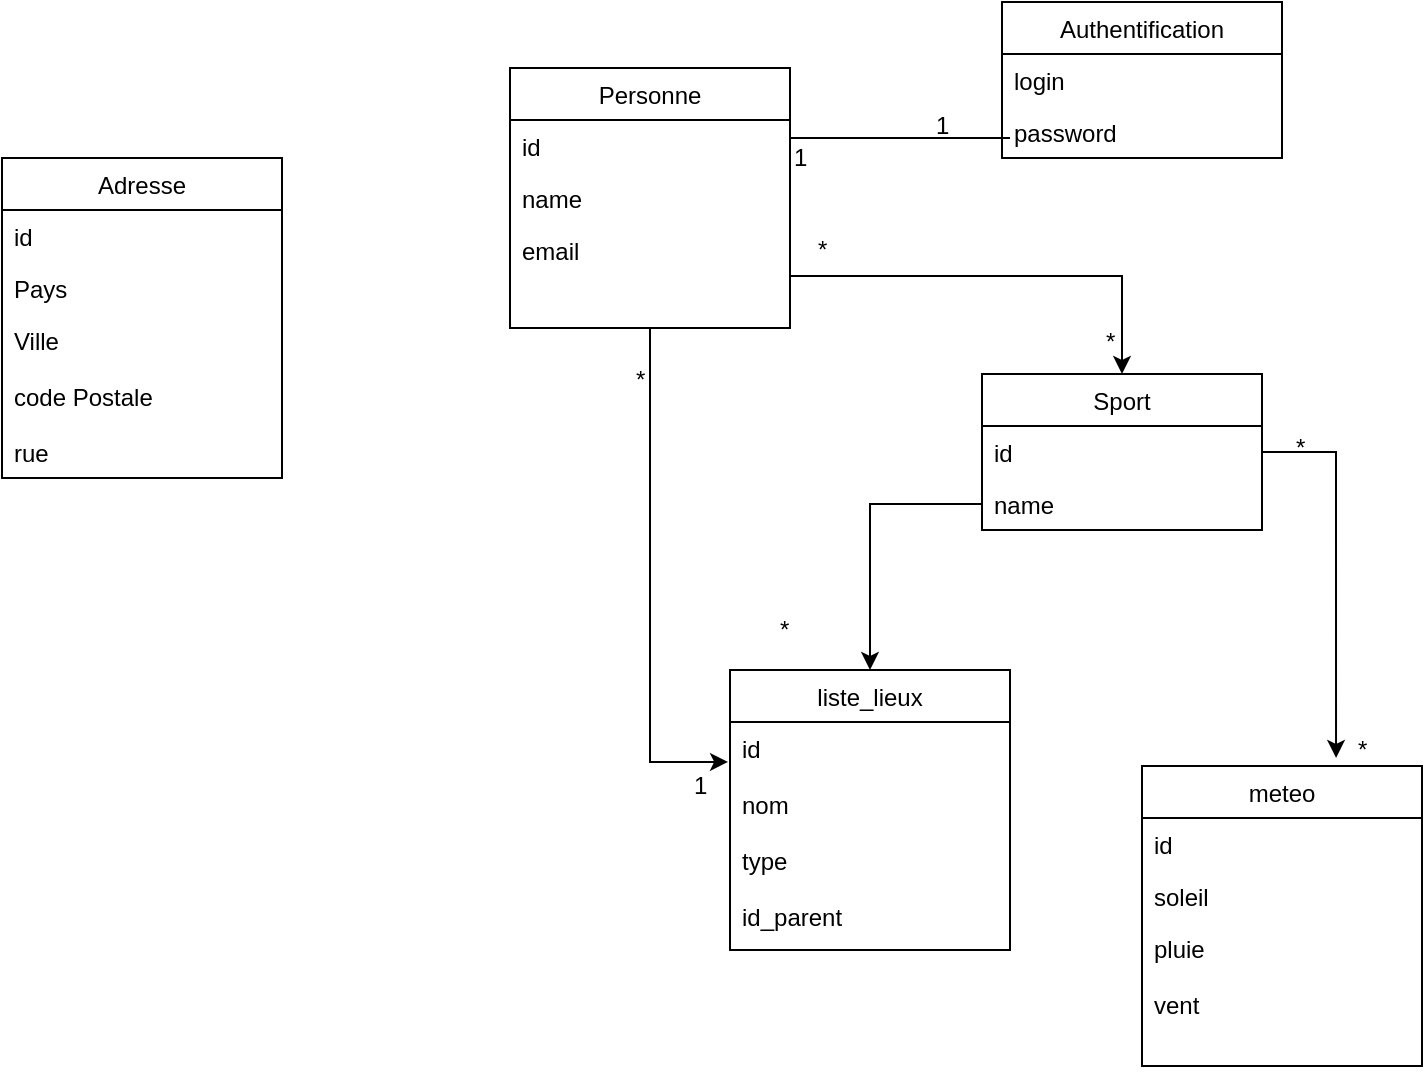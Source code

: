 <mxfile pages="1" version="11.2.8" type="device"><diagram id="SivciyxE9x7qpLgasdzR" name="Page-1"><mxGraphModel dx="864" dy="450" grid="1" gridSize="10" guides="1" tooltips="1" connect="1" arrows="1" fold="1" page="1" pageScale="1" pageWidth="827" pageHeight="1169" math="0" shadow="0"><root><mxCell id="0"/><mxCell id="1" parent="0"/><mxCell id="HJeXC2twQj5sRhCE4yld-15" style="edgeStyle=orthogonalEdgeStyle;rounded=0;orthogonalLoop=1;jettySize=auto;html=1;entryX=-0.007;entryY=0.175;entryDx=0;entryDy=0;entryPerimeter=0;" edge="1" parent="1" source="Qas0FBLucZXp7yFawrkd-1" target="Qas0FBLucZXp7yFawrkd-26"><mxGeometry relative="1" as="geometry"/></mxCell><mxCell id="Qas0FBLucZXp7yFawrkd-1" value="Personne" style="swimlane;fontStyle=0;childLayout=stackLayout;horizontal=1;startSize=26;fillColor=none;horizontalStack=0;resizeParent=1;resizeParentMax=0;resizeLast=0;collapsible=1;marginBottom=0;" parent="1" vertex="1"><mxGeometry x="280" y="59" width="140" height="130" as="geometry"/></mxCell><mxCell id="Qas0FBLucZXp7yFawrkd-2" value="id" style="text;strokeColor=none;fillColor=none;align=left;verticalAlign=top;spacingLeft=4;spacingRight=4;overflow=hidden;rotatable=0;points=[[0,0.5],[1,0.5]];portConstraint=eastwest;" parent="Qas0FBLucZXp7yFawrkd-1" vertex="1"><mxGeometry y="26" width="140" height="26" as="geometry"/></mxCell><mxCell id="Qas0FBLucZXp7yFawrkd-42" value="name" style="text;strokeColor=none;fillColor=none;align=left;verticalAlign=top;spacingLeft=4;spacingRight=4;overflow=hidden;rotatable=0;points=[[0,0.5],[1,0.5]];portConstraint=eastwest;" parent="Qas0FBLucZXp7yFawrkd-1" vertex="1"><mxGeometry y="52" width="140" height="26" as="geometry"/></mxCell><mxCell id="Qas0FBLucZXp7yFawrkd-4" value="email&#xA;" style="text;strokeColor=none;fillColor=none;align=left;verticalAlign=top;spacingLeft=4;spacingRight=4;overflow=hidden;rotatable=0;points=[[0,0.5],[1,0.5]];portConstraint=eastwest;" parent="Qas0FBLucZXp7yFawrkd-1" vertex="1"><mxGeometry y="78" width="140" height="52" as="geometry"/></mxCell><mxCell id="Qas0FBLucZXp7yFawrkd-8" value="Authentification" style="swimlane;fontStyle=0;childLayout=stackLayout;horizontal=1;startSize=26;fillColor=none;horizontalStack=0;resizeParent=1;resizeParentMax=0;resizeLast=0;collapsible=1;marginBottom=0;" parent="1" vertex="1"><mxGeometry x="526" y="26" width="140" height="78" as="geometry"/></mxCell><mxCell id="Qas0FBLucZXp7yFawrkd-9" value="login" style="text;strokeColor=none;fillColor=none;align=left;verticalAlign=top;spacingLeft=4;spacingRight=4;overflow=hidden;rotatable=0;points=[[0,0.5],[1,0.5]];portConstraint=eastwest;" parent="Qas0FBLucZXp7yFawrkd-8" vertex="1"><mxGeometry y="26" width="140" height="26" as="geometry"/></mxCell><mxCell id="Qas0FBLucZXp7yFawrkd-10" value="password" style="text;strokeColor=none;fillColor=none;align=left;verticalAlign=top;spacingLeft=4;spacingRight=4;overflow=hidden;rotatable=0;points=[[0,0.5],[1,0.5]];portConstraint=eastwest;" parent="Qas0FBLucZXp7yFawrkd-8" vertex="1"><mxGeometry y="52" width="140" height="26" as="geometry"/></mxCell><mxCell id="Qas0FBLucZXp7yFawrkd-16" value="Sport" style="swimlane;fontStyle=0;childLayout=stackLayout;horizontal=1;startSize=26;fillColor=none;horizontalStack=0;resizeParent=1;resizeParentMax=0;resizeLast=0;collapsible=1;marginBottom=0;" parent="1" vertex="1"><mxGeometry x="516" y="212" width="140" height="78" as="geometry"/></mxCell><mxCell id="Qas0FBLucZXp7yFawrkd-17" value="id" style="text;strokeColor=none;fillColor=none;align=left;verticalAlign=top;spacingLeft=4;spacingRight=4;overflow=hidden;rotatable=0;points=[[0,0.5],[1,0.5]];portConstraint=eastwest;" parent="Qas0FBLucZXp7yFawrkd-16" vertex="1"><mxGeometry y="26" width="140" height="26" as="geometry"/></mxCell><mxCell id="Qas0FBLucZXp7yFawrkd-18" value="name" style="text;strokeColor=none;fillColor=none;align=left;verticalAlign=top;spacingLeft=4;spacingRight=4;overflow=hidden;rotatable=0;points=[[0,0.5],[1,0.5]];portConstraint=eastwest;" parent="Qas0FBLucZXp7yFawrkd-16" vertex="1"><mxGeometry y="52" width="140" height="26" as="geometry"/></mxCell><mxCell id="Qas0FBLucZXp7yFawrkd-20" value="Adresse" style="swimlane;fontStyle=0;childLayout=stackLayout;horizontal=1;startSize=26;fillColor=none;horizontalStack=0;resizeParent=1;resizeParentMax=0;resizeLast=0;collapsible=1;marginBottom=0;" parent="1" vertex="1"><mxGeometry x="26" y="104" width="140" height="160" as="geometry"/></mxCell><mxCell id="Qas0FBLucZXp7yFawrkd-21" value="id" style="text;strokeColor=none;fillColor=none;align=left;verticalAlign=top;spacingLeft=4;spacingRight=4;overflow=hidden;rotatable=0;points=[[0,0.5],[1,0.5]];portConstraint=eastwest;" parent="Qas0FBLucZXp7yFawrkd-20" vertex="1"><mxGeometry y="26" width="140" height="26" as="geometry"/></mxCell><mxCell id="Qas0FBLucZXp7yFawrkd-22" value="Pays" style="text;strokeColor=none;fillColor=none;align=left;verticalAlign=top;spacingLeft=4;spacingRight=4;overflow=hidden;rotatable=0;points=[[0,0.5],[1,0.5]];portConstraint=eastwest;" parent="Qas0FBLucZXp7yFawrkd-20" vertex="1"><mxGeometry y="52" width="140" height="26" as="geometry"/></mxCell><mxCell id="Qas0FBLucZXp7yFawrkd-23" value="Ville&#xA;&#xA;code Postale&#xA;&#xA;rue" style="text;strokeColor=none;fillColor=none;align=left;verticalAlign=top;spacingLeft=4;spacingRight=4;overflow=hidden;rotatable=0;points=[[0,0.5],[1,0.5]];portConstraint=eastwest;" parent="Qas0FBLucZXp7yFawrkd-20" vertex="1"><mxGeometry y="78" width="140" height="82" as="geometry"/></mxCell><mxCell id="Qas0FBLucZXp7yFawrkd-25" value="liste_lieux" style="swimlane;fontStyle=0;childLayout=stackLayout;horizontal=1;startSize=26;fillColor=none;horizontalStack=0;resizeParent=1;resizeParentMax=0;resizeLast=0;collapsible=1;marginBottom=0;" parent="1" vertex="1"><mxGeometry x="390" y="360" width="140" height="140" as="geometry"/></mxCell><mxCell id="Qas0FBLucZXp7yFawrkd-26" value="id&#xA;&#xA;nom&#xA;&#xA;type&#xA;&#xA;id_parent" style="text;strokeColor=none;fillColor=none;align=left;verticalAlign=top;spacingLeft=4;spacingRight=4;overflow=hidden;rotatable=0;points=[[0,0.5],[1,0.5]];portConstraint=eastwest;" parent="Qas0FBLucZXp7yFawrkd-25" vertex="1"><mxGeometry y="26" width="140" height="114" as="geometry"/></mxCell><mxCell id="Qas0FBLucZXp7yFawrkd-38" value="meteo" style="swimlane;fontStyle=0;childLayout=stackLayout;horizontal=1;startSize=26;fillColor=none;horizontalStack=0;resizeParent=1;resizeParentMax=0;resizeLast=0;collapsible=1;marginBottom=0;" parent="1" vertex="1"><mxGeometry x="596" y="408" width="140" height="150" as="geometry"/></mxCell><mxCell id="Qas0FBLucZXp7yFawrkd-39" value="id" style="text;strokeColor=none;fillColor=none;align=left;verticalAlign=top;spacingLeft=4;spacingRight=4;overflow=hidden;rotatable=0;points=[[0,0.5],[1,0.5]];portConstraint=eastwest;" parent="Qas0FBLucZXp7yFawrkd-38" vertex="1"><mxGeometry y="26" width="140" height="26" as="geometry"/></mxCell><mxCell id="Qas0FBLucZXp7yFawrkd-40" value="soleil" style="text;strokeColor=none;fillColor=none;align=left;verticalAlign=top;spacingLeft=4;spacingRight=4;overflow=hidden;rotatable=0;points=[[0,0.5],[1,0.5]];portConstraint=eastwest;" parent="Qas0FBLucZXp7yFawrkd-38" vertex="1"><mxGeometry y="52" width="140" height="26" as="geometry"/></mxCell><mxCell id="Qas0FBLucZXp7yFawrkd-41" value="pluie&#xA;&#xA;vent" style="text;strokeColor=none;fillColor=none;align=left;verticalAlign=top;spacingLeft=4;spacingRight=4;overflow=hidden;rotatable=0;points=[[0,0.5],[1,0.5]];portConstraint=eastwest;" parent="Qas0FBLucZXp7yFawrkd-38" vertex="1"><mxGeometry y="78" width="140" height="72" as="geometry"/></mxCell><mxCell id="HJeXC2twQj5sRhCE4yld-1" value="" style="line;strokeWidth=1;fillColor=none;align=left;verticalAlign=middle;spacingTop=-1;spacingLeft=3;spacingRight=3;rotatable=0;labelPosition=right;points=[];portConstraint=eastwest;" vertex="1" parent="1"><mxGeometry x="420" y="90" width="110" height="8" as="geometry"/></mxCell><mxCell id="HJeXC2twQj5sRhCE4yld-2" value="1" style="text;html=1;resizable=0;points=[];autosize=1;align=left;verticalAlign=top;spacingTop=-4;" vertex="1" parent="1"><mxGeometry x="491" y="78" width="20" height="20" as="geometry"/></mxCell><mxCell id="HJeXC2twQj5sRhCE4yld-3" value="1" style="text;html=1;resizable=0;points=[];autosize=1;align=left;verticalAlign=top;spacingTop=-4;" vertex="1" parent="1"><mxGeometry x="420" y="94" width="20" height="20" as="geometry"/></mxCell><mxCell id="HJeXC2twQj5sRhCE4yld-7" value="*" style="text;html=1;resizable=0;points=[];autosize=1;align=left;verticalAlign=top;spacingTop=-4;" vertex="1" parent="1"><mxGeometry x="432" y="140" width="20" height="20" as="geometry"/></mxCell><mxCell id="HJeXC2twQj5sRhCE4yld-8" value="*" style="text;html=1;resizable=0;points=[];autosize=1;align=left;verticalAlign=top;spacingTop=-4;" vertex="1" parent="1"><mxGeometry x="576" y="186" width="20" height="20" as="geometry"/></mxCell><mxCell id="HJeXC2twQj5sRhCE4yld-9" style="edgeStyle=orthogonalEdgeStyle;rounded=0;orthogonalLoop=1;jettySize=auto;html=1;" edge="1" parent="1" source="Qas0FBLucZXp7yFawrkd-18" target="Qas0FBLucZXp7yFawrkd-25"><mxGeometry relative="1" as="geometry"/></mxCell><mxCell id="HJeXC2twQj5sRhCE4yld-10" value="*" style="text;html=1;resizable=0;points=[];autosize=1;align=left;verticalAlign=top;spacingTop=-4;" vertex="1" parent="1"><mxGeometry x="413" y="330" width="20" height="20" as="geometry"/></mxCell><mxCell id="HJeXC2twQj5sRhCE4yld-11" style="edgeStyle=orthogonalEdgeStyle;rounded=0;orthogonalLoop=1;jettySize=auto;html=1;entryX=0.693;entryY=-0.027;entryDx=0;entryDy=0;entryPerimeter=0;" edge="1" parent="1" source="Qas0FBLucZXp7yFawrkd-17" target="Qas0FBLucZXp7yFawrkd-38"><mxGeometry relative="1" as="geometry"/></mxCell><mxCell id="HJeXC2twQj5sRhCE4yld-12" value="*" style="text;html=1;resizable=0;points=[];autosize=1;align=left;verticalAlign=top;spacingTop=-4;" vertex="1" parent="1"><mxGeometry x="702" y="390" width="20" height="20" as="geometry"/></mxCell><mxCell id="HJeXC2twQj5sRhCE4yld-13" value="*" style="text;html=1;resizable=0;points=[];autosize=1;align=left;verticalAlign=top;spacingTop=-4;" vertex="1" parent="1"><mxGeometry x="671" y="239" width="20" height="20" as="geometry"/></mxCell><mxCell id="HJeXC2twQj5sRhCE4yld-14" style="edgeStyle=orthogonalEdgeStyle;rounded=0;orthogonalLoop=1;jettySize=auto;html=1;" edge="1" parent="1" source="Qas0FBLucZXp7yFawrkd-4" target="Qas0FBLucZXp7yFawrkd-16"><mxGeometry relative="1" as="geometry"><mxPoint x="570" y="163" as="targetPoint"/></mxGeometry></mxCell><mxCell id="HJeXC2twQj5sRhCE4yld-16" value="1" style="text;html=1;resizable=0;points=[];autosize=1;align=left;verticalAlign=top;spacingTop=-4;" vertex="1" parent="1"><mxGeometry x="370" y="408" width="20" height="20" as="geometry"/></mxCell><mxCell id="HJeXC2twQj5sRhCE4yld-17" value="*" style="text;html=1;resizable=0;points=[];autosize=1;align=left;verticalAlign=top;spacingTop=-4;" vertex="1" parent="1"><mxGeometry x="341" y="205" width="20" height="20" as="geometry"/></mxCell></root></mxGraphModel></diagram></mxfile>